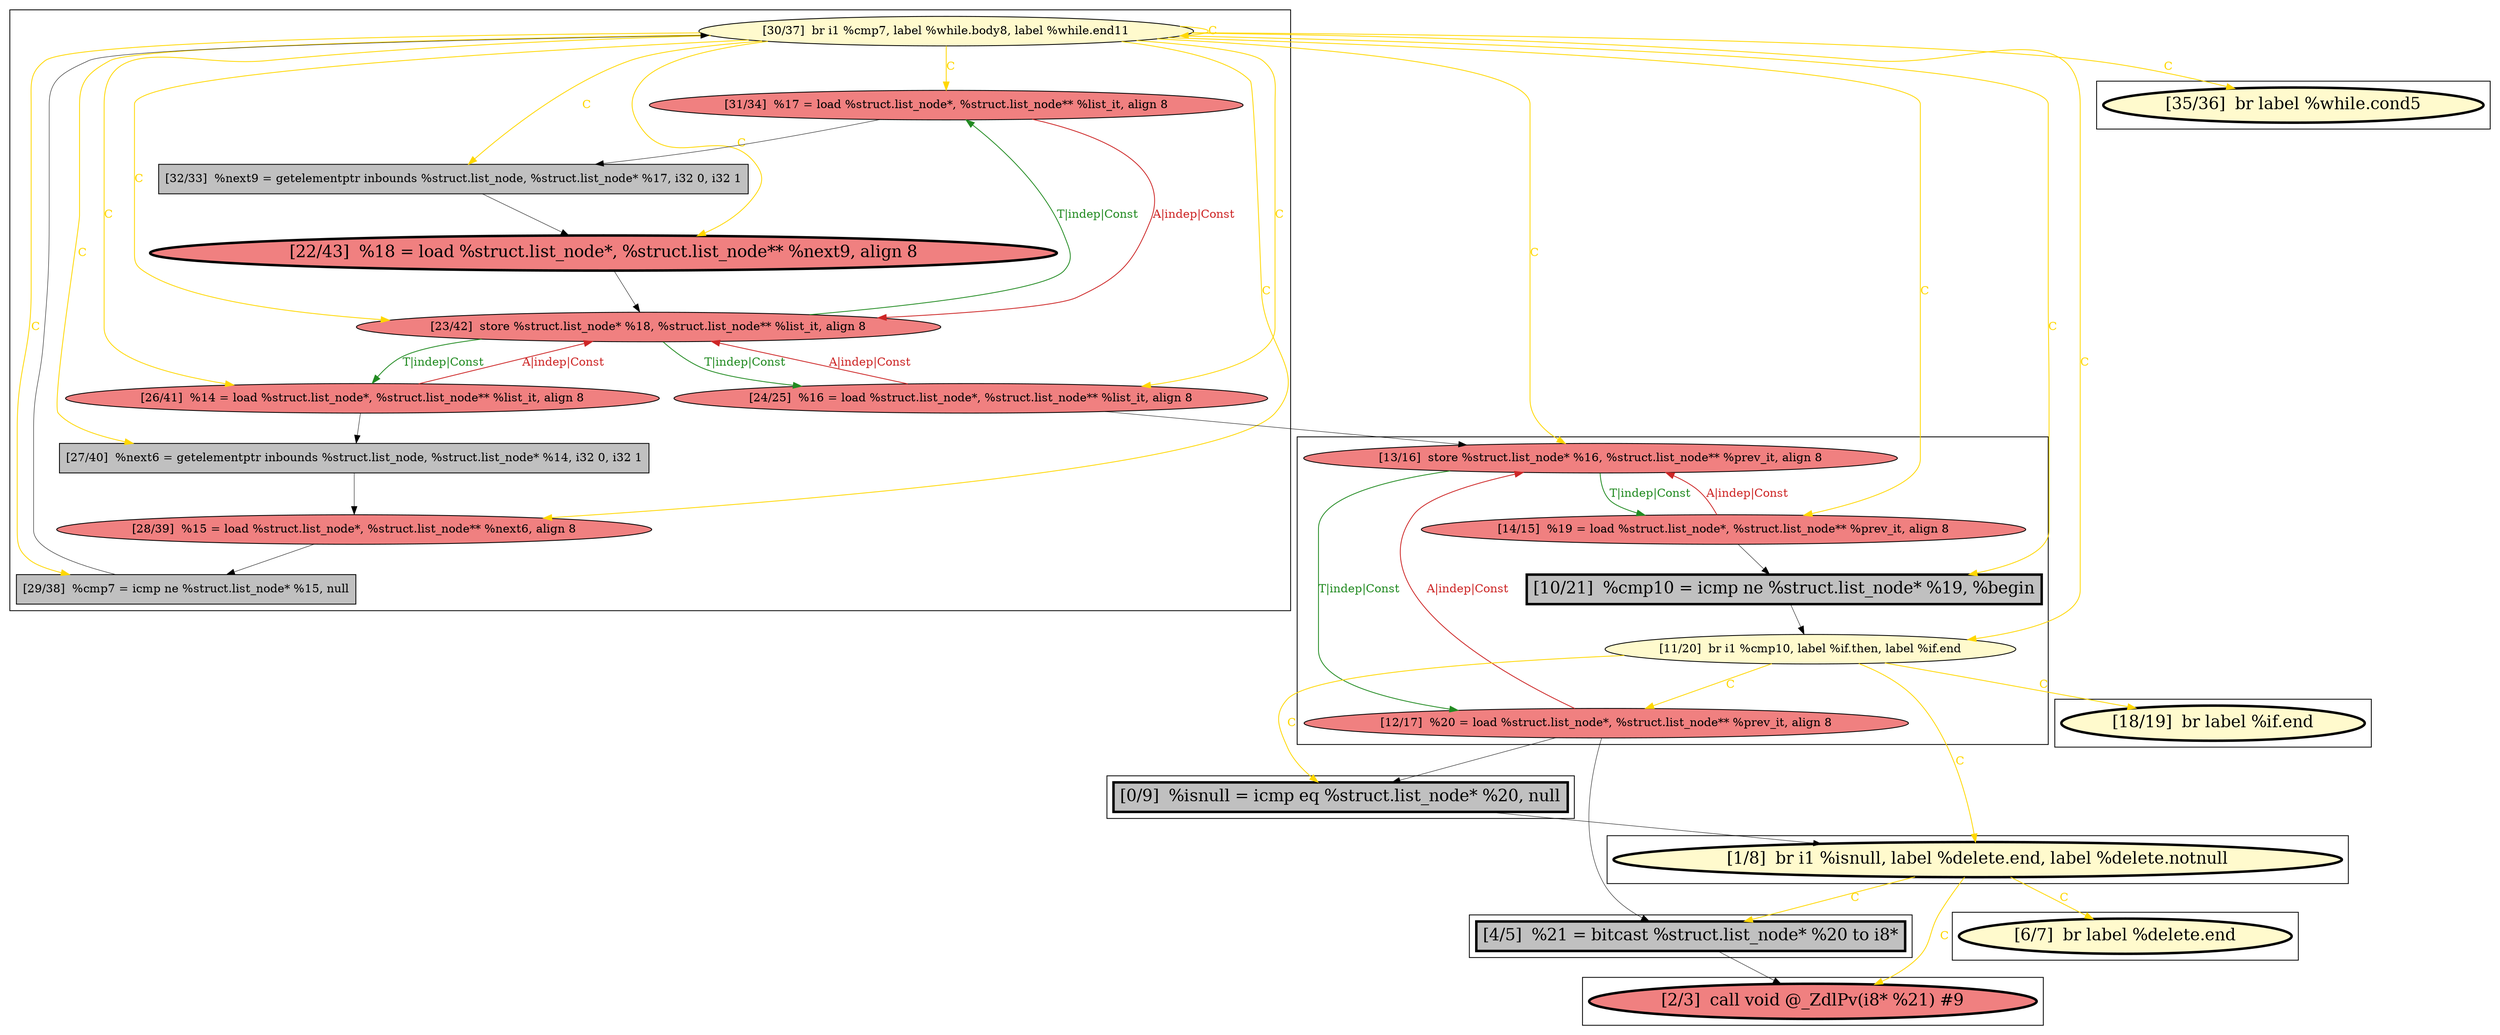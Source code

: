 
digraph G {



node889->node886 [style=solid,color=gold,label="C",penwidth=1.0,fontcolor=gold ]
node890->node871 [style=solid,color=gold,label="C",penwidth=1.0,fontcolor=gold ]
node889->node874 [style=solid,color=gold,label="C",penwidth=1.0,fontcolor=gold ]
node873->node870 [style=solid,color=black,label="",penwidth=0.5,fontcolor=black ]
node890->node869 [style=solid,color=gold,label="C",penwidth=1.0,fontcolor=gold ]
node888->node887 [style=solid,color=firebrick3,label="A|indep|Const",penwidth=1.0,fontcolor=firebrick3 ]
node887->node888 [style=solid,color=forestgreen,label="T|indep|Const",penwidth=1.0,fontcolor=forestgreen ]
node889->node889 [style=solid,color=gold,label="C",penwidth=1.0,fontcolor=gold ]
node876->node879 [style=solid,color=gold,label="C",penwidth=1.0,fontcolor=gold ]
node876->node890 [style=solid,color=gold,label="C",penwidth=1.0,fontcolor=gold ]
node882->node883 [style=solid,color=black,label="",penwidth=0.5,fontcolor=black ]
node886->node887 [style=solid,color=firebrick3,label="A|indep|Const",penwidth=1.0,fontcolor=firebrick3 ]
node889->node882 [style=solid,color=gold,label="C",penwidth=1.0,fontcolor=gold ]
node889->node883 [style=solid,color=gold,label="C",penwidth=1.0,fontcolor=gold ]
node878->node890 [style=solid,color=black,label="",penwidth=0.5,fontcolor=black ]
node876->node873 [style=solid,color=gold,label="C",penwidth=1.0,fontcolor=gold ]
node889->node876 [style=solid,color=gold,label="C",penwidth=1.0,fontcolor=gold ]
node883->node889 [style=solid,color=black,label="",penwidth=0.5,fontcolor=black ]
node873->node878 [style=solid,color=black,label="",penwidth=0.5,fontcolor=black ]
node885->node887 [style=solid,color=black,label="",penwidth=0.5,fontcolor=black ]
node888->node881 [style=solid,color=black,label="",penwidth=0.5,fontcolor=black ]
node889->node872 [style=solid,color=gold,label="C",penwidth=1.0,fontcolor=gold ]
node876->node878 [style=solid,color=gold,label="C",penwidth=1.0,fontcolor=gold ]
node880->node874 [style=solid,color=black,label="",penwidth=0.5,fontcolor=black ]
node889->node887 [style=solid,color=gold,label="C",penwidth=1.0,fontcolor=gold ]
node877->node875 [style=solid,color=black,label="",penwidth=0.5,fontcolor=black ]
node889->node877 [style=solid,color=gold,label="C",penwidth=1.0,fontcolor=gold ]
node886->node884 [style=solid,color=black,label="",penwidth=0.5,fontcolor=black ]
node881->node882 [style=solid,color=black,label="",penwidth=0.5,fontcolor=black ]
node889->node880 [style=solid,color=gold,label="C",penwidth=1.0,fontcolor=gold ]
node890->node870 [style=solid,color=gold,label="C",penwidth=1.0,fontcolor=gold ]
node875->node876 [style=solid,color=black,label="",penwidth=0.5,fontcolor=black ]
node889->node875 [style=solid,color=gold,label="C",penwidth=1.0,fontcolor=gold ]
node873->node874 [style=solid,color=firebrick3,label="A|indep|Const",penwidth=1.0,fontcolor=firebrick3 ]
node887->node886 [style=solid,color=forestgreen,label="T|indep|Const",penwidth=1.0,fontcolor=forestgreen ]
node884->node885 [style=solid,color=black,label="",penwidth=0.5,fontcolor=black ]
node889->node884 [style=solid,color=gold,label="C",penwidth=1.0,fontcolor=gold ]
node870->node869 [style=solid,color=black,label="",penwidth=0.5,fontcolor=black ]
node877->node874 [style=solid,color=firebrick3,label="A|indep|Const",penwidth=1.0,fontcolor=firebrick3 ]
node874->node877 [style=solid,color=forestgreen,label="T|indep|Const",penwidth=1.0,fontcolor=forestgreen ]
node889->node888 [style=solid,color=gold,label="C",penwidth=1.0,fontcolor=gold ]
node880->node887 [style=solid,color=firebrick3,label="A|indep|Const",penwidth=1.0,fontcolor=firebrick3 ]
node889->node881 [style=solid,color=gold,label="C",penwidth=1.0,fontcolor=gold ]
node887->node880 [style=solid,color=forestgreen,label="T|indep|Const",penwidth=1.0,fontcolor=forestgreen ]
node889->node885 [style=solid,color=gold,label="C",penwidth=1.0,fontcolor=gold ]
node874->node873 [style=solid,color=forestgreen,label="T|indep|Const",penwidth=1.0,fontcolor=forestgreen ]


subgraph cluster8 {


node890 [penwidth=3.0,fontsize=20,fillcolor=lemonchiffon,label="[1/8]  br i1 %isnull, label %delete.end, label %delete.notnull",shape=ellipse,style=filled ]



}

subgraph cluster7 {


node887 [fillcolor=lightcoral,label="[23/42]  store %struct.list_node* %18, %struct.list_node** %list_it, align 8",shape=ellipse,style=filled ]
node888 [fillcolor=lightcoral,label="[26/41]  %14 = load %struct.list_node*, %struct.list_node** %list_it, align 8",shape=ellipse,style=filled ]
node886 [fillcolor=lightcoral,label="[31/34]  %17 = load %struct.list_node*, %struct.list_node** %list_it, align 8",shape=ellipse,style=filled ]
node881 [fillcolor=grey,label="[27/40]  %next6 = getelementptr inbounds %struct.list_node, %struct.list_node* %14, i32 0, i32 1",shape=rectangle,style=filled ]
node880 [fillcolor=lightcoral,label="[24/25]  %16 = load %struct.list_node*, %struct.list_node** %list_it, align 8",shape=ellipse,style=filled ]
node882 [fillcolor=lightcoral,label="[28/39]  %15 = load %struct.list_node*, %struct.list_node** %next6, align 8",shape=ellipse,style=filled ]
node883 [fillcolor=grey,label="[29/38]  %cmp7 = icmp ne %struct.list_node* %15, null",shape=rectangle,style=filled ]
node884 [fillcolor=grey,label="[32/33]  %next9 = getelementptr inbounds %struct.list_node, %struct.list_node* %17, i32 0, i32 1",shape=rectangle,style=filled ]
node889 [fillcolor=lemonchiffon,label="[30/37]  br i1 %cmp7, label %while.body8, label %while.end11",shape=ellipse,style=filled ]
node885 [penwidth=3.0,fontsize=20,fillcolor=lightcoral,label="[22/43]  %18 = load %struct.list_node*, %struct.list_node** %next9, align 8",shape=ellipse,style=filled ]



}

subgraph cluster6 {


node879 [penwidth=3.0,fontsize=20,fillcolor=lemonchiffon,label="[18/19]  br label %if.end",shape=ellipse,style=filled ]



}

subgraph cluster0 {


node869 [penwidth=3.0,fontsize=20,fillcolor=lightcoral,label="[2/3]  call void @_ZdlPv(i8* %21) #9",shape=ellipse,style=filled ]



}

subgraph cluster5 {


node878 [penwidth=3.0,fontsize=20,fillcolor=grey,label="[0/9]  %isnull = icmp eq %struct.list_node* %20, null",shape=rectangle,style=filled ]



}

subgraph cluster1 {


node870 [penwidth=3.0,fontsize=20,fillcolor=grey,label="[4/5]  %21 = bitcast %struct.list_node* %20 to i8*",shape=rectangle,style=filled ]



}

subgraph cluster2 {


node871 [penwidth=3.0,fontsize=20,fillcolor=lemonchiffon,label="[6/7]  br label %delete.end",shape=ellipse,style=filled ]



}

subgraph cluster3 {


node872 [penwidth=3.0,fontsize=20,fillcolor=lemonchiffon,label="[35/36]  br label %while.cond5",shape=ellipse,style=filled ]



}

subgraph cluster4 {


node876 [fillcolor=lemonchiffon,label="[11/20]  br i1 %cmp10, label %if.then, label %if.end",shape=ellipse,style=filled ]
node877 [fillcolor=lightcoral,label="[14/15]  %19 = load %struct.list_node*, %struct.list_node** %prev_it, align 8",shape=ellipse,style=filled ]
node875 [penwidth=3.0,fontsize=20,fillcolor=grey,label="[10/21]  %cmp10 = icmp ne %struct.list_node* %19, %begin",shape=rectangle,style=filled ]
node873 [fillcolor=lightcoral,label="[12/17]  %20 = load %struct.list_node*, %struct.list_node** %prev_it, align 8",shape=ellipse,style=filled ]
node874 [fillcolor=lightcoral,label="[13/16]  store %struct.list_node* %16, %struct.list_node** %prev_it, align 8",shape=ellipse,style=filled ]



}

}
